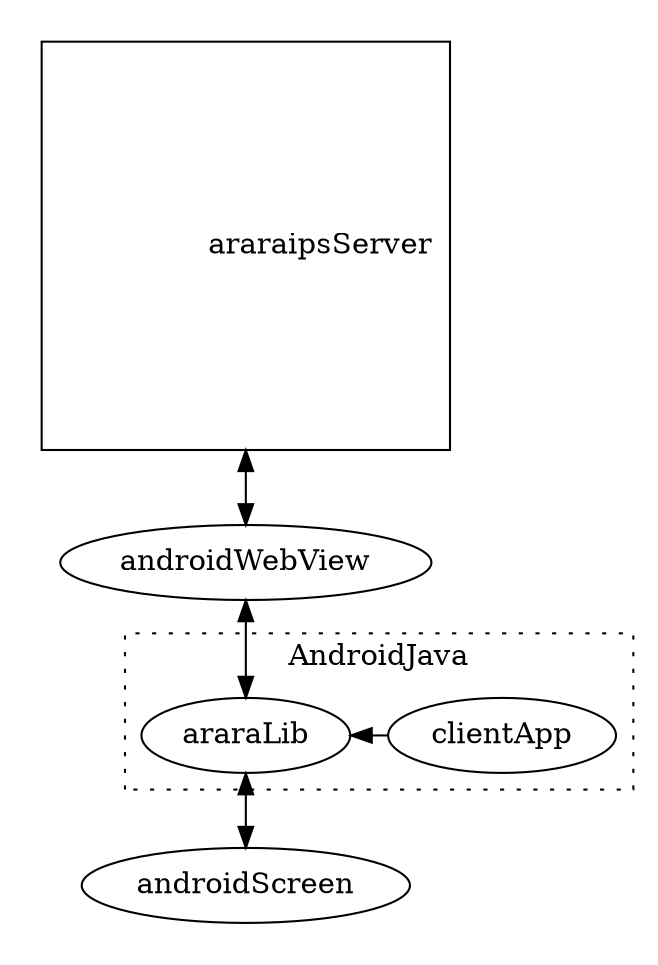
//
digraph name{ 

	subgraph cluster_Servers{
	style="invis"
	rank=same
	araraipsServer						[shape="square", label="		araraipsServer"]
	}

	subgraph cluster_Webview{
	style="invis"
	rank=same
	androidWebView    					[shape="ellipse", label="androidWebView"]
	}

	subgraph cluster_AndroidJava{
	style="dotted"
	rank=same
    label="AndroidJava"
	clientApp							[shape="ellipse", label="clientApp"]
	araraLib							[shape="ellipse", label="araraLib"]
	}

	subgraph cluster_AndroidScreen{
	style="invis"
	androidScreen						[shape="ellipse", label="androidScreen"]
	}

	araraipsServer		->		androidWebView	[dir="both"]
    clientApp           ->      araraLib        [constraint=false]
	androidWebView		->		araraLib		[dir="both"]
	araraLib			->		androidScreen	[dir="both"]
}

/*CUT*/
//
digraph name{ 

	subgraph cluster_Servers{
	style="invis"
	rank=same
	araraipsServer						[shape="square", label="		araraipsServer"]
	}

	subgraph cluster_Webview{
	style="invis"
	rank=same
	androidWebView    					[shape="ellipse", label="androidWebView"]
	}

	subgraph cluster_AndroidJava{
	style="dotted"
	rank=same
    constraint=false
    label="AndroidJava"
	clientApp							[shape="ellipse", label="clientApp"]
	araraIPS							[shape="ellipse", label="araraIPS"]
	araraLocateMe							[shape="ellipse", label="araraLocateMe"]
	}

	subgraph cluster_AndroidScreen{
	style="invis"
	androidScreen						[shape="ellipse", label="androidScreen"]
	}

	araraipsServer		->		androidWebView	[dir="both"]
    clientApp           ->      araraIPS        [constraint=false]
    araraIPS            ->      araraLocateMe   [constraint=false]
	androidWebView		->		araraLocateMe	[dir="both"]
	araraLocateMe		->		androidScreen	[dir="both"]
}

//
/*CUT*/
digraph name{ 

	subgraph cluster_Servers{
	style="invis"
	rank=same
	araraipsServer						[shape="square", label="		araraipsServer"]
	}

	subgraph cluster_Webview{
	style="invis"
	rank=same
	androidWebView    					[shape="ellipse", label="androidWebView"]
	}

	subgraph cluster_AndroidJava{
	style="dotted"
	rank=same
    constraint=false
    label="AndroidJava"
	clientApp							[shape="ellipse", label="clientApp"]
	araraIPS							[shape="ellipse", label="araraIPS"]
    androidManifest                     [shape="ellipse", label="androidManifest"]
	araraLocateMe							[shape="ellipse", label="araraLocateMe"]
	}

	subgraph cluster_AndroidScreen{
	style="invis"
	androidScreen						[shape="ellipse", label="androidScreen"]
	}

	araraipsServer		->		androidWebView	    [dir="both"]
    clientApp           ->      araraIPS            [constraint=false]
    araraIPS            ->      androidManifest     [constraint=false]
    androidManifest     ->      araraLocateMe       [constraint=false]   
	androidWebView		->		araraLocateMe	    [dir="both"]
	araraLocateMe		->		androidScreen	    [dir="both"]
}
//
